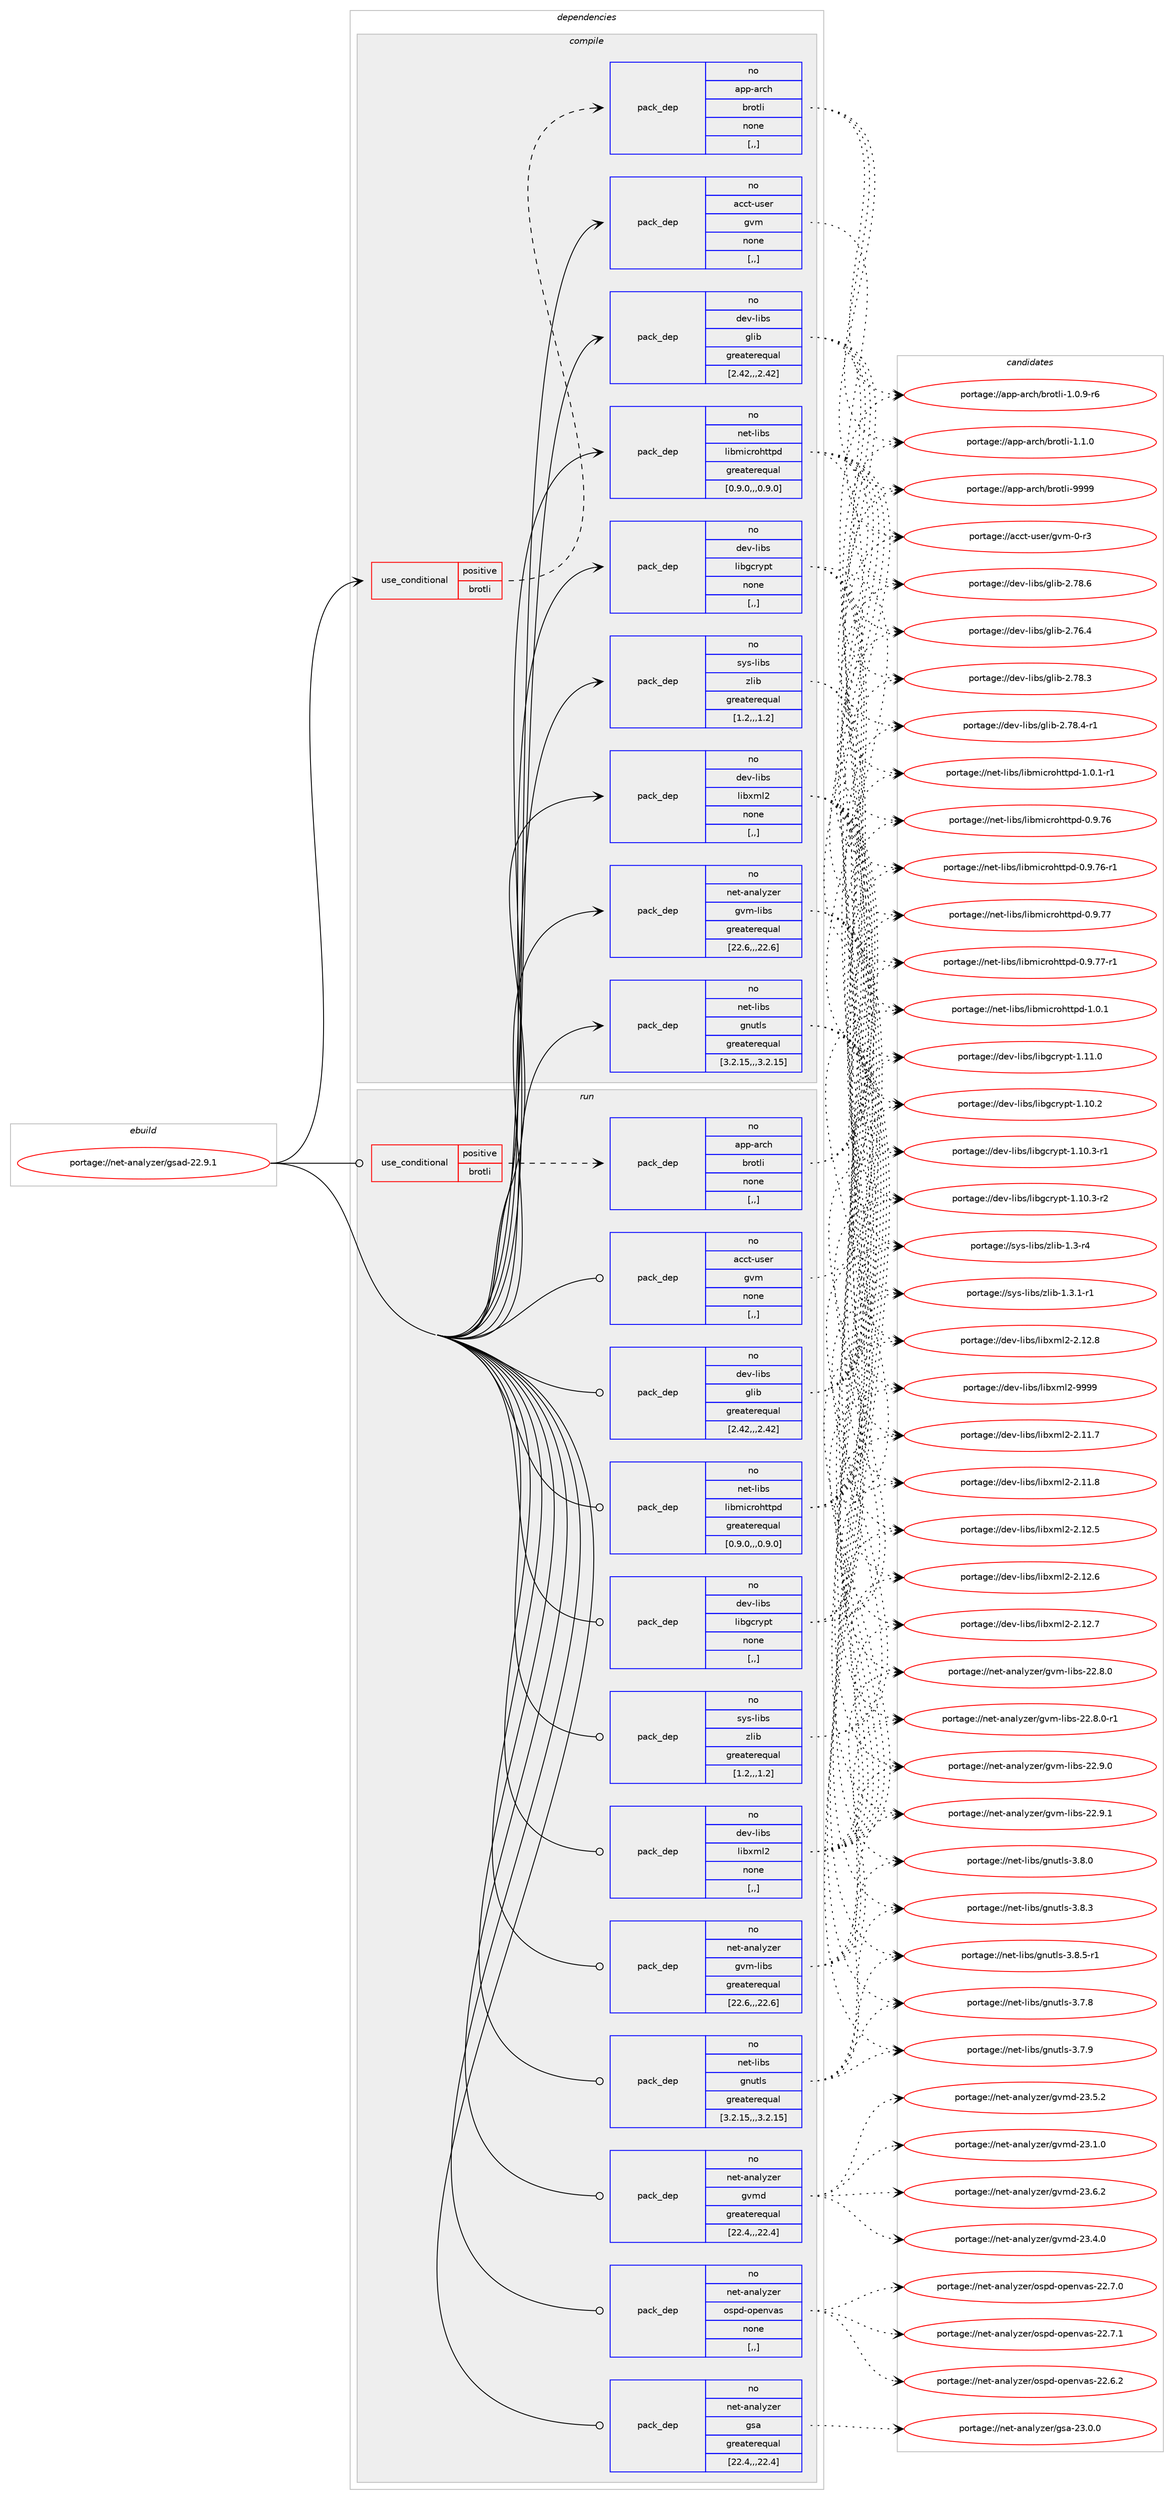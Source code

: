 digraph prolog {

# *************
# Graph options
# *************

newrank=true;
concentrate=true;
compound=true;
graph [rankdir=LR,fontname=Helvetica,fontsize=10,ranksep=1.5];#, ranksep=2.5, nodesep=0.2];
edge  [arrowhead=vee];
node  [fontname=Helvetica,fontsize=10];

# **********
# The ebuild
# **********

subgraph cluster_leftcol {
color=gray;
rank=same;
label=<<i>ebuild</i>>;
id [label="portage://net-analyzer/gsad-22.9.1", color=red, width=4, href="../net-analyzer/gsad-22.9.1.svg"];
}

# ****************
# The dependencies
# ****************

subgraph cluster_midcol {
color=gray;
label=<<i>dependencies</i>>;
subgraph cluster_compile {
fillcolor="#eeeeee";
style=filled;
label=<<i>compile</i>>;
subgraph cond84684 {
dependency329317 [label=<<TABLE BORDER="0" CELLBORDER="1" CELLSPACING="0" CELLPADDING="4"><TR><TD ROWSPAN="3" CELLPADDING="10">use_conditional</TD></TR><TR><TD>positive</TD></TR><TR><TD>brotli</TD></TR></TABLE>>, shape=none, color=red];
subgraph pack242137 {
dependency329318 [label=<<TABLE BORDER="0" CELLBORDER="1" CELLSPACING="0" CELLPADDING="4" WIDTH="220"><TR><TD ROWSPAN="6" CELLPADDING="30">pack_dep</TD></TR><TR><TD WIDTH="110">no</TD></TR><TR><TD>app-arch</TD></TR><TR><TD>brotli</TD></TR><TR><TD>none</TD></TR><TR><TD>[,,]</TD></TR></TABLE>>, shape=none, color=blue];
}
dependency329317:e -> dependency329318:w [weight=20,style="dashed",arrowhead="vee"];
}
id:e -> dependency329317:w [weight=20,style="solid",arrowhead="vee"];
subgraph pack242138 {
dependency329319 [label=<<TABLE BORDER="0" CELLBORDER="1" CELLSPACING="0" CELLPADDING="4" WIDTH="220"><TR><TD ROWSPAN="6" CELLPADDING="30">pack_dep</TD></TR><TR><TD WIDTH="110">no</TD></TR><TR><TD>acct-user</TD></TR><TR><TD>gvm</TD></TR><TR><TD>none</TD></TR><TR><TD>[,,]</TD></TR></TABLE>>, shape=none, color=blue];
}
id:e -> dependency329319:w [weight=20,style="solid",arrowhead="vee"];
subgraph pack242139 {
dependency329320 [label=<<TABLE BORDER="0" CELLBORDER="1" CELLSPACING="0" CELLPADDING="4" WIDTH="220"><TR><TD ROWSPAN="6" CELLPADDING="30">pack_dep</TD></TR><TR><TD WIDTH="110">no</TD></TR><TR><TD>dev-libs</TD></TR><TR><TD>glib</TD></TR><TR><TD>greaterequal</TD></TR><TR><TD>[2.42,,,2.42]</TD></TR></TABLE>>, shape=none, color=blue];
}
id:e -> dependency329320:w [weight=20,style="solid",arrowhead="vee"];
subgraph pack242140 {
dependency329321 [label=<<TABLE BORDER="0" CELLBORDER="1" CELLSPACING="0" CELLPADDING="4" WIDTH="220"><TR><TD ROWSPAN="6" CELLPADDING="30">pack_dep</TD></TR><TR><TD WIDTH="110">no</TD></TR><TR><TD>dev-libs</TD></TR><TR><TD>libgcrypt</TD></TR><TR><TD>none</TD></TR><TR><TD>[,,]</TD></TR></TABLE>>, shape=none, color=blue];
}
id:e -> dependency329321:w [weight=20,style="solid",arrowhead="vee"];
subgraph pack242141 {
dependency329322 [label=<<TABLE BORDER="0" CELLBORDER="1" CELLSPACING="0" CELLPADDING="4" WIDTH="220"><TR><TD ROWSPAN="6" CELLPADDING="30">pack_dep</TD></TR><TR><TD WIDTH="110">no</TD></TR><TR><TD>dev-libs</TD></TR><TR><TD>libxml2</TD></TR><TR><TD>none</TD></TR><TR><TD>[,,]</TD></TR></TABLE>>, shape=none, color=blue];
}
id:e -> dependency329322:w [weight=20,style="solid",arrowhead="vee"];
subgraph pack242142 {
dependency329323 [label=<<TABLE BORDER="0" CELLBORDER="1" CELLSPACING="0" CELLPADDING="4" WIDTH="220"><TR><TD ROWSPAN="6" CELLPADDING="30">pack_dep</TD></TR><TR><TD WIDTH="110">no</TD></TR><TR><TD>net-analyzer</TD></TR><TR><TD>gvm-libs</TD></TR><TR><TD>greaterequal</TD></TR><TR><TD>[22.6,,,22.6]</TD></TR></TABLE>>, shape=none, color=blue];
}
id:e -> dependency329323:w [weight=20,style="solid",arrowhead="vee"];
subgraph pack242143 {
dependency329324 [label=<<TABLE BORDER="0" CELLBORDER="1" CELLSPACING="0" CELLPADDING="4" WIDTH="220"><TR><TD ROWSPAN="6" CELLPADDING="30">pack_dep</TD></TR><TR><TD WIDTH="110">no</TD></TR><TR><TD>net-libs</TD></TR><TR><TD>gnutls</TD></TR><TR><TD>greaterequal</TD></TR><TR><TD>[3.2.15,,,3.2.15]</TD></TR></TABLE>>, shape=none, color=blue];
}
id:e -> dependency329324:w [weight=20,style="solid",arrowhead="vee"];
subgraph pack242144 {
dependency329325 [label=<<TABLE BORDER="0" CELLBORDER="1" CELLSPACING="0" CELLPADDING="4" WIDTH="220"><TR><TD ROWSPAN="6" CELLPADDING="30">pack_dep</TD></TR><TR><TD WIDTH="110">no</TD></TR><TR><TD>net-libs</TD></TR><TR><TD>libmicrohttpd</TD></TR><TR><TD>greaterequal</TD></TR><TR><TD>[0.9.0,,,0.9.0]</TD></TR></TABLE>>, shape=none, color=blue];
}
id:e -> dependency329325:w [weight=20,style="solid",arrowhead="vee"];
subgraph pack242145 {
dependency329326 [label=<<TABLE BORDER="0" CELLBORDER="1" CELLSPACING="0" CELLPADDING="4" WIDTH="220"><TR><TD ROWSPAN="6" CELLPADDING="30">pack_dep</TD></TR><TR><TD WIDTH="110">no</TD></TR><TR><TD>sys-libs</TD></TR><TR><TD>zlib</TD></TR><TR><TD>greaterequal</TD></TR><TR><TD>[1.2,,,1.2]</TD></TR></TABLE>>, shape=none, color=blue];
}
id:e -> dependency329326:w [weight=20,style="solid",arrowhead="vee"];
}
subgraph cluster_compileandrun {
fillcolor="#eeeeee";
style=filled;
label=<<i>compile and run</i>>;
}
subgraph cluster_run {
fillcolor="#eeeeee";
style=filled;
label=<<i>run</i>>;
subgraph cond84685 {
dependency329327 [label=<<TABLE BORDER="0" CELLBORDER="1" CELLSPACING="0" CELLPADDING="4"><TR><TD ROWSPAN="3" CELLPADDING="10">use_conditional</TD></TR><TR><TD>positive</TD></TR><TR><TD>brotli</TD></TR></TABLE>>, shape=none, color=red];
subgraph pack242146 {
dependency329328 [label=<<TABLE BORDER="0" CELLBORDER="1" CELLSPACING="0" CELLPADDING="4" WIDTH="220"><TR><TD ROWSPAN="6" CELLPADDING="30">pack_dep</TD></TR><TR><TD WIDTH="110">no</TD></TR><TR><TD>app-arch</TD></TR><TR><TD>brotli</TD></TR><TR><TD>none</TD></TR><TR><TD>[,,]</TD></TR></TABLE>>, shape=none, color=blue];
}
dependency329327:e -> dependency329328:w [weight=20,style="dashed",arrowhead="vee"];
}
id:e -> dependency329327:w [weight=20,style="solid",arrowhead="odot"];
subgraph pack242147 {
dependency329329 [label=<<TABLE BORDER="0" CELLBORDER="1" CELLSPACING="0" CELLPADDING="4" WIDTH="220"><TR><TD ROWSPAN="6" CELLPADDING="30">pack_dep</TD></TR><TR><TD WIDTH="110">no</TD></TR><TR><TD>acct-user</TD></TR><TR><TD>gvm</TD></TR><TR><TD>none</TD></TR><TR><TD>[,,]</TD></TR></TABLE>>, shape=none, color=blue];
}
id:e -> dependency329329:w [weight=20,style="solid",arrowhead="odot"];
subgraph pack242148 {
dependency329330 [label=<<TABLE BORDER="0" CELLBORDER="1" CELLSPACING="0" CELLPADDING="4" WIDTH="220"><TR><TD ROWSPAN="6" CELLPADDING="30">pack_dep</TD></TR><TR><TD WIDTH="110">no</TD></TR><TR><TD>dev-libs</TD></TR><TR><TD>glib</TD></TR><TR><TD>greaterequal</TD></TR><TR><TD>[2.42,,,2.42]</TD></TR></TABLE>>, shape=none, color=blue];
}
id:e -> dependency329330:w [weight=20,style="solid",arrowhead="odot"];
subgraph pack242149 {
dependency329331 [label=<<TABLE BORDER="0" CELLBORDER="1" CELLSPACING="0" CELLPADDING="4" WIDTH="220"><TR><TD ROWSPAN="6" CELLPADDING="30">pack_dep</TD></TR><TR><TD WIDTH="110">no</TD></TR><TR><TD>dev-libs</TD></TR><TR><TD>libgcrypt</TD></TR><TR><TD>none</TD></TR><TR><TD>[,,]</TD></TR></TABLE>>, shape=none, color=blue];
}
id:e -> dependency329331:w [weight=20,style="solid",arrowhead="odot"];
subgraph pack242150 {
dependency329332 [label=<<TABLE BORDER="0" CELLBORDER="1" CELLSPACING="0" CELLPADDING="4" WIDTH="220"><TR><TD ROWSPAN="6" CELLPADDING="30">pack_dep</TD></TR><TR><TD WIDTH="110">no</TD></TR><TR><TD>dev-libs</TD></TR><TR><TD>libxml2</TD></TR><TR><TD>none</TD></TR><TR><TD>[,,]</TD></TR></TABLE>>, shape=none, color=blue];
}
id:e -> dependency329332:w [weight=20,style="solid",arrowhead="odot"];
subgraph pack242151 {
dependency329333 [label=<<TABLE BORDER="0" CELLBORDER="1" CELLSPACING="0" CELLPADDING="4" WIDTH="220"><TR><TD ROWSPAN="6" CELLPADDING="30">pack_dep</TD></TR><TR><TD WIDTH="110">no</TD></TR><TR><TD>net-analyzer</TD></TR><TR><TD>gsa</TD></TR><TR><TD>greaterequal</TD></TR><TR><TD>[22.4,,,22.4]</TD></TR></TABLE>>, shape=none, color=blue];
}
id:e -> dependency329333:w [weight=20,style="solid",arrowhead="odot"];
subgraph pack242152 {
dependency329334 [label=<<TABLE BORDER="0" CELLBORDER="1" CELLSPACING="0" CELLPADDING="4" WIDTH="220"><TR><TD ROWSPAN="6" CELLPADDING="30">pack_dep</TD></TR><TR><TD WIDTH="110">no</TD></TR><TR><TD>net-analyzer</TD></TR><TR><TD>gvm-libs</TD></TR><TR><TD>greaterequal</TD></TR><TR><TD>[22.6,,,22.6]</TD></TR></TABLE>>, shape=none, color=blue];
}
id:e -> dependency329334:w [weight=20,style="solid",arrowhead="odot"];
subgraph pack242153 {
dependency329335 [label=<<TABLE BORDER="0" CELLBORDER="1" CELLSPACING="0" CELLPADDING="4" WIDTH="220"><TR><TD ROWSPAN="6" CELLPADDING="30">pack_dep</TD></TR><TR><TD WIDTH="110">no</TD></TR><TR><TD>net-analyzer</TD></TR><TR><TD>gvmd</TD></TR><TR><TD>greaterequal</TD></TR><TR><TD>[22.4,,,22.4]</TD></TR></TABLE>>, shape=none, color=blue];
}
id:e -> dependency329335:w [weight=20,style="solid",arrowhead="odot"];
subgraph pack242154 {
dependency329336 [label=<<TABLE BORDER="0" CELLBORDER="1" CELLSPACING="0" CELLPADDING="4" WIDTH="220"><TR><TD ROWSPAN="6" CELLPADDING="30">pack_dep</TD></TR><TR><TD WIDTH="110">no</TD></TR><TR><TD>net-analyzer</TD></TR><TR><TD>ospd-openvas</TD></TR><TR><TD>none</TD></TR><TR><TD>[,,]</TD></TR></TABLE>>, shape=none, color=blue];
}
id:e -> dependency329336:w [weight=20,style="solid",arrowhead="odot"];
subgraph pack242155 {
dependency329337 [label=<<TABLE BORDER="0" CELLBORDER="1" CELLSPACING="0" CELLPADDING="4" WIDTH="220"><TR><TD ROWSPAN="6" CELLPADDING="30">pack_dep</TD></TR><TR><TD WIDTH="110">no</TD></TR><TR><TD>net-libs</TD></TR><TR><TD>gnutls</TD></TR><TR><TD>greaterequal</TD></TR><TR><TD>[3.2.15,,,3.2.15]</TD></TR></TABLE>>, shape=none, color=blue];
}
id:e -> dependency329337:w [weight=20,style="solid",arrowhead="odot"];
subgraph pack242156 {
dependency329338 [label=<<TABLE BORDER="0" CELLBORDER="1" CELLSPACING="0" CELLPADDING="4" WIDTH="220"><TR><TD ROWSPAN="6" CELLPADDING="30">pack_dep</TD></TR><TR><TD WIDTH="110">no</TD></TR><TR><TD>net-libs</TD></TR><TR><TD>libmicrohttpd</TD></TR><TR><TD>greaterequal</TD></TR><TR><TD>[0.9.0,,,0.9.0]</TD></TR></TABLE>>, shape=none, color=blue];
}
id:e -> dependency329338:w [weight=20,style="solid",arrowhead="odot"];
subgraph pack242157 {
dependency329339 [label=<<TABLE BORDER="0" CELLBORDER="1" CELLSPACING="0" CELLPADDING="4" WIDTH="220"><TR><TD ROWSPAN="6" CELLPADDING="30">pack_dep</TD></TR><TR><TD WIDTH="110">no</TD></TR><TR><TD>sys-libs</TD></TR><TR><TD>zlib</TD></TR><TR><TD>greaterequal</TD></TR><TR><TD>[1.2,,,1.2]</TD></TR></TABLE>>, shape=none, color=blue];
}
id:e -> dependency329339:w [weight=20,style="solid",arrowhead="odot"];
}
}

# **************
# The candidates
# **************

subgraph cluster_choices {
rank=same;
color=gray;
label=<<i>candidates</i>>;

subgraph choice242137 {
color=black;
nodesep=1;
choice9711211245971149910447981141111161081054549464846574511454 [label="portage://app-arch/brotli-1.0.9-r6", color=red, width=4,href="../app-arch/brotli-1.0.9-r6.svg"];
choice971121124597114991044798114111116108105454946494648 [label="portage://app-arch/brotli-1.1.0", color=red, width=4,href="../app-arch/brotli-1.1.0.svg"];
choice9711211245971149910447981141111161081054557575757 [label="portage://app-arch/brotli-9999", color=red, width=4,href="../app-arch/brotli-9999.svg"];
dependency329318:e -> choice9711211245971149910447981141111161081054549464846574511454:w [style=dotted,weight="100"];
dependency329318:e -> choice971121124597114991044798114111116108105454946494648:w [style=dotted,weight="100"];
dependency329318:e -> choice9711211245971149910447981141111161081054557575757:w [style=dotted,weight="100"];
}
subgraph choice242138 {
color=black;
nodesep=1;
choice979999116451171151011144710311810945484511451 [label="portage://acct-user/gvm-0-r3", color=red, width=4,href="../acct-user/gvm-0-r3.svg"];
dependency329319:e -> choice979999116451171151011144710311810945484511451:w [style=dotted,weight="100"];
}
subgraph choice242139 {
color=black;
nodesep=1;
choice1001011184510810598115471031081059845504655544652 [label="portage://dev-libs/glib-2.76.4", color=red, width=4,href="../dev-libs/glib-2.76.4.svg"];
choice1001011184510810598115471031081059845504655564651 [label="portage://dev-libs/glib-2.78.3", color=red, width=4,href="../dev-libs/glib-2.78.3.svg"];
choice10010111845108105981154710310810598455046555646524511449 [label="portage://dev-libs/glib-2.78.4-r1", color=red, width=4,href="../dev-libs/glib-2.78.4-r1.svg"];
choice1001011184510810598115471031081059845504655564654 [label="portage://dev-libs/glib-2.78.6", color=red, width=4,href="../dev-libs/glib-2.78.6.svg"];
dependency329320:e -> choice1001011184510810598115471031081059845504655544652:w [style=dotted,weight="100"];
dependency329320:e -> choice1001011184510810598115471031081059845504655564651:w [style=dotted,weight="100"];
dependency329320:e -> choice10010111845108105981154710310810598455046555646524511449:w [style=dotted,weight="100"];
dependency329320:e -> choice1001011184510810598115471031081059845504655564654:w [style=dotted,weight="100"];
}
subgraph choice242140 {
color=black;
nodesep=1;
choice100101118451081059811547108105981039911412111211645494649484650 [label="portage://dev-libs/libgcrypt-1.10.2", color=red, width=4,href="../dev-libs/libgcrypt-1.10.2.svg"];
choice1001011184510810598115471081059810399114121112116454946494846514511449 [label="portage://dev-libs/libgcrypt-1.10.3-r1", color=red, width=4,href="../dev-libs/libgcrypt-1.10.3-r1.svg"];
choice1001011184510810598115471081059810399114121112116454946494846514511450 [label="portage://dev-libs/libgcrypt-1.10.3-r2", color=red, width=4,href="../dev-libs/libgcrypt-1.10.3-r2.svg"];
choice100101118451081059811547108105981039911412111211645494649494648 [label="portage://dev-libs/libgcrypt-1.11.0", color=red, width=4,href="../dev-libs/libgcrypt-1.11.0.svg"];
dependency329321:e -> choice100101118451081059811547108105981039911412111211645494649484650:w [style=dotted,weight="100"];
dependency329321:e -> choice1001011184510810598115471081059810399114121112116454946494846514511449:w [style=dotted,weight="100"];
dependency329321:e -> choice1001011184510810598115471081059810399114121112116454946494846514511450:w [style=dotted,weight="100"];
dependency329321:e -> choice100101118451081059811547108105981039911412111211645494649494648:w [style=dotted,weight="100"];
}
subgraph choice242141 {
color=black;
nodesep=1;
choice100101118451081059811547108105981201091085045504649494655 [label="portage://dev-libs/libxml2-2.11.7", color=red, width=4,href="../dev-libs/libxml2-2.11.7.svg"];
choice100101118451081059811547108105981201091085045504649494656 [label="portage://dev-libs/libxml2-2.11.8", color=red, width=4,href="../dev-libs/libxml2-2.11.8.svg"];
choice100101118451081059811547108105981201091085045504649504653 [label="portage://dev-libs/libxml2-2.12.5", color=red, width=4,href="../dev-libs/libxml2-2.12.5.svg"];
choice100101118451081059811547108105981201091085045504649504654 [label="portage://dev-libs/libxml2-2.12.6", color=red, width=4,href="../dev-libs/libxml2-2.12.6.svg"];
choice100101118451081059811547108105981201091085045504649504655 [label="portage://dev-libs/libxml2-2.12.7", color=red, width=4,href="../dev-libs/libxml2-2.12.7.svg"];
choice100101118451081059811547108105981201091085045504649504656 [label="portage://dev-libs/libxml2-2.12.8", color=red, width=4,href="../dev-libs/libxml2-2.12.8.svg"];
choice10010111845108105981154710810598120109108504557575757 [label="portage://dev-libs/libxml2-9999", color=red, width=4,href="../dev-libs/libxml2-9999.svg"];
dependency329322:e -> choice100101118451081059811547108105981201091085045504649494655:w [style=dotted,weight="100"];
dependency329322:e -> choice100101118451081059811547108105981201091085045504649494656:w [style=dotted,weight="100"];
dependency329322:e -> choice100101118451081059811547108105981201091085045504649504653:w [style=dotted,weight="100"];
dependency329322:e -> choice100101118451081059811547108105981201091085045504649504654:w [style=dotted,weight="100"];
dependency329322:e -> choice100101118451081059811547108105981201091085045504649504655:w [style=dotted,weight="100"];
dependency329322:e -> choice100101118451081059811547108105981201091085045504649504656:w [style=dotted,weight="100"];
dependency329322:e -> choice10010111845108105981154710810598120109108504557575757:w [style=dotted,weight="100"];
}
subgraph choice242142 {
color=black;
nodesep=1;
choice11010111645971109710812112210111447103118109451081059811545505046564648 [label="portage://net-analyzer/gvm-libs-22.8.0", color=red, width=4,href="../net-analyzer/gvm-libs-22.8.0.svg"];
choice110101116459711097108121122101114471031181094510810598115455050465646484511449 [label="portage://net-analyzer/gvm-libs-22.8.0-r1", color=red, width=4,href="../net-analyzer/gvm-libs-22.8.0-r1.svg"];
choice11010111645971109710812112210111447103118109451081059811545505046574648 [label="portage://net-analyzer/gvm-libs-22.9.0", color=red, width=4,href="../net-analyzer/gvm-libs-22.9.0.svg"];
choice11010111645971109710812112210111447103118109451081059811545505046574649 [label="portage://net-analyzer/gvm-libs-22.9.1", color=red, width=4,href="../net-analyzer/gvm-libs-22.9.1.svg"];
dependency329323:e -> choice11010111645971109710812112210111447103118109451081059811545505046564648:w [style=dotted,weight="100"];
dependency329323:e -> choice110101116459711097108121122101114471031181094510810598115455050465646484511449:w [style=dotted,weight="100"];
dependency329323:e -> choice11010111645971109710812112210111447103118109451081059811545505046574648:w [style=dotted,weight="100"];
dependency329323:e -> choice11010111645971109710812112210111447103118109451081059811545505046574649:w [style=dotted,weight="100"];
}
subgraph choice242143 {
color=black;
nodesep=1;
choice110101116451081059811547103110117116108115455146554656 [label="portage://net-libs/gnutls-3.7.8", color=red, width=4,href="../net-libs/gnutls-3.7.8.svg"];
choice110101116451081059811547103110117116108115455146554657 [label="portage://net-libs/gnutls-3.7.9", color=red, width=4,href="../net-libs/gnutls-3.7.9.svg"];
choice110101116451081059811547103110117116108115455146564648 [label="portage://net-libs/gnutls-3.8.0", color=red, width=4,href="../net-libs/gnutls-3.8.0.svg"];
choice110101116451081059811547103110117116108115455146564651 [label="portage://net-libs/gnutls-3.8.3", color=red, width=4,href="../net-libs/gnutls-3.8.3.svg"];
choice1101011164510810598115471031101171161081154551465646534511449 [label="portage://net-libs/gnutls-3.8.5-r1", color=red, width=4,href="../net-libs/gnutls-3.8.5-r1.svg"];
dependency329324:e -> choice110101116451081059811547103110117116108115455146554656:w [style=dotted,weight="100"];
dependency329324:e -> choice110101116451081059811547103110117116108115455146554657:w [style=dotted,weight="100"];
dependency329324:e -> choice110101116451081059811547103110117116108115455146564648:w [style=dotted,weight="100"];
dependency329324:e -> choice110101116451081059811547103110117116108115455146564651:w [style=dotted,weight="100"];
dependency329324:e -> choice1101011164510810598115471031101171161081154551465646534511449:w [style=dotted,weight="100"];
}
subgraph choice242144 {
color=black;
nodesep=1;
choice110101116451081059811547108105981091059911411110411611611210045484657465554 [label="portage://net-libs/libmicrohttpd-0.9.76", color=red, width=4,href="../net-libs/libmicrohttpd-0.9.76.svg"];
choice1101011164510810598115471081059810910599114111104116116112100454846574655544511449 [label="portage://net-libs/libmicrohttpd-0.9.76-r1", color=red, width=4,href="../net-libs/libmicrohttpd-0.9.76-r1.svg"];
choice110101116451081059811547108105981091059911411110411611611210045484657465555 [label="portage://net-libs/libmicrohttpd-0.9.77", color=red, width=4,href="../net-libs/libmicrohttpd-0.9.77.svg"];
choice1101011164510810598115471081059810910599114111104116116112100454846574655554511449 [label="portage://net-libs/libmicrohttpd-0.9.77-r1", color=red, width=4,href="../net-libs/libmicrohttpd-0.9.77-r1.svg"];
choice1101011164510810598115471081059810910599114111104116116112100454946484649 [label="portage://net-libs/libmicrohttpd-1.0.1", color=red, width=4,href="../net-libs/libmicrohttpd-1.0.1.svg"];
choice11010111645108105981154710810598109105991141111041161161121004549464846494511449 [label="portage://net-libs/libmicrohttpd-1.0.1-r1", color=red, width=4,href="../net-libs/libmicrohttpd-1.0.1-r1.svg"];
dependency329325:e -> choice110101116451081059811547108105981091059911411110411611611210045484657465554:w [style=dotted,weight="100"];
dependency329325:e -> choice1101011164510810598115471081059810910599114111104116116112100454846574655544511449:w [style=dotted,weight="100"];
dependency329325:e -> choice110101116451081059811547108105981091059911411110411611611210045484657465555:w [style=dotted,weight="100"];
dependency329325:e -> choice1101011164510810598115471081059810910599114111104116116112100454846574655554511449:w [style=dotted,weight="100"];
dependency329325:e -> choice1101011164510810598115471081059810910599114111104116116112100454946484649:w [style=dotted,weight="100"];
dependency329325:e -> choice11010111645108105981154710810598109105991141111041161161121004549464846494511449:w [style=dotted,weight="100"];
}
subgraph choice242145 {
color=black;
nodesep=1;
choice11512111545108105981154712210810598454946514511452 [label="portage://sys-libs/zlib-1.3-r4", color=red, width=4,href="../sys-libs/zlib-1.3-r4.svg"];
choice115121115451081059811547122108105984549465146494511449 [label="portage://sys-libs/zlib-1.3.1-r1", color=red, width=4,href="../sys-libs/zlib-1.3.1-r1.svg"];
dependency329326:e -> choice11512111545108105981154712210810598454946514511452:w [style=dotted,weight="100"];
dependency329326:e -> choice115121115451081059811547122108105984549465146494511449:w [style=dotted,weight="100"];
}
subgraph choice242146 {
color=black;
nodesep=1;
choice9711211245971149910447981141111161081054549464846574511454 [label="portage://app-arch/brotli-1.0.9-r6", color=red, width=4,href="../app-arch/brotli-1.0.9-r6.svg"];
choice971121124597114991044798114111116108105454946494648 [label="portage://app-arch/brotli-1.1.0", color=red, width=4,href="../app-arch/brotli-1.1.0.svg"];
choice9711211245971149910447981141111161081054557575757 [label="portage://app-arch/brotli-9999", color=red, width=4,href="../app-arch/brotli-9999.svg"];
dependency329328:e -> choice9711211245971149910447981141111161081054549464846574511454:w [style=dotted,weight="100"];
dependency329328:e -> choice971121124597114991044798114111116108105454946494648:w [style=dotted,weight="100"];
dependency329328:e -> choice9711211245971149910447981141111161081054557575757:w [style=dotted,weight="100"];
}
subgraph choice242147 {
color=black;
nodesep=1;
choice979999116451171151011144710311810945484511451 [label="portage://acct-user/gvm-0-r3", color=red, width=4,href="../acct-user/gvm-0-r3.svg"];
dependency329329:e -> choice979999116451171151011144710311810945484511451:w [style=dotted,weight="100"];
}
subgraph choice242148 {
color=black;
nodesep=1;
choice1001011184510810598115471031081059845504655544652 [label="portage://dev-libs/glib-2.76.4", color=red, width=4,href="../dev-libs/glib-2.76.4.svg"];
choice1001011184510810598115471031081059845504655564651 [label="portage://dev-libs/glib-2.78.3", color=red, width=4,href="../dev-libs/glib-2.78.3.svg"];
choice10010111845108105981154710310810598455046555646524511449 [label="portage://dev-libs/glib-2.78.4-r1", color=red, width=4,href="../dev-libs/glib-2.78.4-r1.svg"];
choice1001011184510810598115471031081059845504655564654 [label="portage://dev-libs/glib-2.78.6", color=red, width=4,href="../dev-libs/glib-2.78.6.svg"];
dependency329330:e -> choice1001011184510810598115471031081059845504655544652:w [style=dotted,weight="100"];
dependency329330:e -> choice1001011184510810598115471031081059845504655564651:w [style=dotted,weight="100"];
dependency329330:e -> choice10010111845108105981154710310810598455046555646524511449:w [style=dotted,weight="100"];
dependency329330:e -> choice1001011184510810598115471031081059845504655564654:w [style=dotted,weight="100"];
}
subgraph choice242149 {
color=black;
nodesep=1;
choice100101118451081059811547108105981039911412111211645494649484650 [label="portage://dev-libs/libgcrypt-1.10.2", color=red, width=4,href="../dev-libs/libgcrypt-1.10.2.svg"];
choice1001011184510810598115471081059810399114121112116454946494846514511449 [label="portage://dev-libs/libgcrypt-1.10.3-r1", color=red, width=4,href="../dev-libs/libgcrypt-1.10.3-r1.svg"];
choice1001011184510810598115471081059810399114121112116454946494846514511450 [label="portage://dev-libs/libgcrypt-1.10.3-r2", color=red, width=4,href="../dev-libs/libgcrypt-1.10.3-r2.svg"];
choice100101118451081059811547108105981039911412111211645494649494648 [label="portage://dev-libs/libgcrypt-1.11.0", color=red, width=4,href="../dev-libs/libgcrypt-1.11.0.svg"];
dependency329331:e -> choice100101118451081059811547108105981039911412111211645494649484650:w [style=dotted,weight="100"];
dependency329331:e -> choice1001011184510810598115471081059810399114121112116454946494846514511449:w [style=dotted,weight="100"];
dependency329331:e -> choice1001011184510810598115471081059810399114121112116454946494846514511450:w [style=dotted,weight="100"];
dependency329331:e -> choice100101118451081059811547108105981039911412111211645494649494648:w [style=dotted,weight="100"];
}
subgraph choice242150 {
color=black;
nodesep=1;
choice100101118451081059811547108105981201091085045504649494655 [label="portage://dev-libs/libxml2-2.11.7", color=red, width=4,href="../dev-libs/libxml2-2.11.7.svg"];
choice100101118451081059811547108105981201091085045504649494656 [label="portage://dev-libs/libxml2-2.11.8", color=red, width=4,href="../dev-libs/libxml2-2.11.8.svg"];
choice100101118451081059811547108105981201091085045504649504653 [label="portage://dev-libs/libxml2-2.12.5", color=red, width=4,href="../dev-libs/libxml2-2.12.5.svg"];
choice100101118451081059811547108105981201091085045504649504654 [label="portage://dev-libs/libxml2-2.12.6", color=red, width=4,href="../dev-libs/libxml2-2.12.6.svg"];
choice100101118451081059811547108105981201091085045504649504655 [label="portage://dev-libs/libxml2-2.12.7", color=red, width=4,href="../dev-libs/libxml2-2.12.7.svg"];
choice100101118451081059811547108105981201091085045504649504656 [label="portage://dev-libs/libxml2-2.12.8", color=red, width=4,href="../dev-libs/libxml2-2.12.8.svg"];
choice10010111845108105981154710810598120109108504557575757 [label="portage://dev-libs/libxml2-9999", color=red, width=4,href="../dev-libs/libxml2-9999.svg"];
dependency329332:e -> choice100101118451081059811547108105981201091085045504649494655:w [style=dotted,weight="100"];
dependency329332:e -> choice100101118451081059811547108105981201091085045504649494656:w [style=dotted,weight="100"];
dependency329332:e -> choice100101118451081059811547108105981201091085045504649504653:w [style=dotted,weight="100"];
dependency329332:e -> choice100101118451081059811547108105981201091085045504649504654:w [style=dotted,weight="100"];
dependency329332:e -> choice100101118451081059811547108105981201091085045504649504655:w [style=dotted,weight="100"];
dependency329332:e -> choice100101118451081059811547108105981201091085045504649504656:w [style=dotted,weight="100"];
dependency329332:e -> choice10010111845108105981154710810598120109108504557575757:w [style=dotted,weight="100"];
}
subgraph choice242151 {
color=black;
nodesep=1;
choice110101116459711097108121122101114471031159745505146484648 [label="portage://net-analyzer/gsa-23.0.0", color=red, width=4,href="../net-analyzer/gsa-23.0.0.svg"];
dependency329333:e -> choice110101116459711097108121122101114471031159745505146484648:w [style=dotted,weight="100"];
}
subgraph choice242152 {
color=black;
nodesep=1;
choice11010111645971109710812112210111447103118109451081059811545505046564648 [label="portage://net-analyzer/gvm-libs-22.8.0", color=red, width=4,href="../net-analyzer/gvm-libs-22.8.0.svg"];
choice110101116459711097108121122101114471031181094510810598115455050465646484511449 [label="portage://net-analyzer/gvm-libs-22.8.0-r1", color=red, width=4,href="../net-analyzer/gvm-libs-22.8.0-r1.svg"];
choice11010111645971109710812112210111447103118109451081059811545505046574648 [label="portage://net-analyzer/gvm-libs-22.9.0", color=red, width=4,href="../net-analyzer/gvm-libs-22.9.0.svg"];
choice11010111645971109710812112210111447103118109451081059811545505046574649 [label="portage://net-analyzer/gvm-libs-22.9.1", color=red, width=4,href="../net-analyzer/gvm-libs-22.9.1.svg"];
dependency329334:e -> choice11010111645971109710812112210111447103118109451081059811545505046564648:w [style=dotted,weight="100"];
dependency329334:e -> choice110101116459711097108121122101114471031181094510810598115455050465646484511449:w [style=dotted,weight="100"];
dependency329334:e -> choice11010111645971109710812112210111447103118109451081059811545505046574648:w [style=dotted,weight="100"];
dependency329334:e -> choice11010111645971109710812112210111447103118109451081059811545505046574649:w [style=dotted,weight="100"];
}
subgraph choice242153 {
color=black;
nodesep=1;
choice1101011164597110971081211221011144710311810910045505146494648 [label="portage://net-analyzer/gvmd-23.1.0", color=red, width=4,href="../net-analyzer/gvmd-23.1.0.svg"];
choice1101011164597110971081211221011144710311810910045505146524648 [label="portage://net-analyzer/gvmd-23.4.0", color=red, width=4,href="../net-analyzer/gvmd-23.4.0.svg"];
choice1101011164597110971081211221011144710311810910045505146534650 [label="portage://net-analyzer/gvmd-23.5.2", color=red, width=4,href="../net-analyzer/gvmd-23.5.2.svg"];
choice1101011164597110971081211221011144710311810910045505146544650 [label="portage://net-analyzer/gvmd-23.6.2", color=red, width=4,href="../net-analyzer/gvmd-23.6.2.svg"];
dependency329335:e -> choice1101011164597110971081211221011144710311810910045505146494648:w [style=dotted,weight="100"];
dependency329335:e -> choice1101011164597110971081211221011144710311810910045505146524648:w [style=dotted,weight="100"];
dependency329335:e -> choice1101011164597110971081211221011144710311810910045505146534650:w [style=dotted,weight="100"];
dependency329335:e -> choice1101011164597110971081211221011144710311810910045505146544650:w [style=dotted,weight="100"];
}
subgraph choice242154 {
color=black;
nodesep=1;
choice11010111645971109710812112210111447111115112100451111121011101189711545505046544650 [label="portage://net-analyzer/ospd-openvas-22.6.2", color=red, width=4,href="../net-analyzer/ospd-openvas-22.6.2.svg"];
choice11010111645971109710812112210111447111115112100451111121011101189711545505046554648 [label="portage://net-analyzer/ospd-openvas-22.7.0", color=red, width=4,href="../net-analyzer/ospd-openvas-22.7.0.svg"];
choice11010111645971109710812112210111447111115112100451111121011101189711545505046554649 [label="portage://net-analyzer/ospd-openvas-22.7.1", color=red, width=4,href="../net-analyzer/ospd-openvas-22.7.1.svg"];
dependency329336:e -> choice11010111645971109710812112210111447111115112100451111121011101189711545505046544650:w [style=dotted,weight="100"];
dependency329336:e -> choice11010111645971109710812112210111447111115112100451111121011101189711545505046554648:w [style=dotted,weight="100"];
dependency329336:e -> choice11010111645971109710812112210111447111115112100451111121011101189711545505046554649:w [style=dotted,weight="100"];
}
subgraph choice242155 {
color=black;
nodesep=1;
choice110101116451081059811547103110117116108115455146554656 [label="portage://net-libs/gnutls-3.7.8", color=red, width=4,href="../net-libs/gnutls-3.7.8.svg"];
choice110101116451081059811547103110117116108115455146554657 [label="portage://net-libs/gnutls-3.7.9", color=red, width=4,href="../net-libs/gnutls-3.7.9.svg"];
choice110101116451081059811547103110117116108115455146564648 [label="portage://net-libs/gnutls-3.8.0", color=red, width=4,href="../net-libs/gnutls-3.8.0.svg"];
choice110101116451081059811547103110117116108115455146564651 [label="portage://net-libs/gnutls-3.8.3", color=red, width=4,href="../net-libs/gnutls-3.8.3.svg"];
choice1101011164510810598115471031101171161081154551465646534511449 [label="portage://net-libs/gnutls-3.8.5-r1", color=red, width=4,href="../net-libs/gnutls-3.8.5-r1.svg"];
dependency329337:e -> choice110101116451081059811547103110117116108115455146554656:w [style=dotted,weight="100"];
dependency329337:e -> choice110101116451081059811547103110117116108115455146554657:w [style=dotted,weight="100"];
dependency329337:e -> choice110101116451081059811547103110117116108115455146564648:w [style=dotted,weight="100"];
dependency329337:e -> choice110101116451081059811547103110117116108115455146564651:w [style=dotted,weight="100"];
dependency329337:e -> choice1101011164510810598115471031101171161081154551465646534511449:w [style=dotted,weight="100"];
}
subgraph choice242156 {
color=black;
nodesep=1;
choice110101116451081059811547108105981091059911411110411611611210045484657465554 [label="portage://net-libs/libmicrohttpd-0.9.76", color=red, width=4,href="../net-libs/libmicrohttpd-0.9.76.svg"];
choice1101011164510810598115471081059810910599114111104116116112100454846574655544511449 [label="portage://net-libs/libmicrohttpd-0.9.76-r1", color=red, width=4,href="../net-libs/libmicrohttpd-0.9.76-r1.svg"];
choice110101116451081059811547108105981091059911411110411611611210045484657465555 [label="portage://net-libs/libmicrohttpd-0.9.77", color=red, width=4,href="../net-libs/libmicrohttpd-0.9.77.svg"];
choice1101011164510810598115471081059810910599114111104116116112100454846574655554511449 [label="portage://net-libs/libmicrohttpd-0.9.77-r1", color=red, width=4,href="../net-libs/libmicrohttpd-0.9.77-r1.svg"];
choice1101011164510810598115471081059810910599114111104116116112100454946484649 [label="portage://net-libs/libmicrohttpd-1.0.1", color=red, width=4,href="../net-libs/libmicrohttpd-1.0.1.svg"];
choice11010111645108105981154710810598109105991141111041161161121004549464846494511449 [label="portage://net-libs/libmicrohttpd-1.0.1-r1", color=red, width=4,href="../net-libs/libmicrohttpd-1.0.1-r1.svg"];
dependency329338:e -> choice110101116451081059811547108105981091059911411110411611611210045484657465554:w [style=dotted,weight="100"];
dependency329338:e -> choice1101011164510810598115471081059810910599114111104116116112100454846574655544511449:w [style=dotted,weight="100"];
dependency329338:e -> choice110101116451081059811547108105981091059911411110411611611210045484657465555:w [style=dotted,weight="100"];
dependency329338:e -> choice1101011164510810598115471081059810910599114111104116116112100454846574655554511449:w [style=dotted,weight="100"];
dependency329338:e -> choice1101011164510810598115471081059810910599114111104116116112100454946484649:w [style=dotted,weight="100"];
dependency329338:e -> choice11010111645108105981154710810598109105991141111041161161121004549464846494511449:w [style=dotted,weight="100"];
}
subgraph choice242157 {
color=black;
nodesep=1;
choice11512111545108105981154712210810598454946514511452 [label="portage://sys-libs/zlib-1.3-r4", color=red, width=4,href="../sys-libs/zlib-1.3-r4.svg"];
choice115121115451081059811547122108105984549465146494511449 [label="portage://sys-libs/zlib-1.3.1-r1", color=red, width=4,href="../sys-libs/zlib-1.3.1-r1.svg"];
dependency329339:e -> choice11512111545108105981154712210810598454946514511452:w [style=dotted,weight="100"];
dependency329339:e -> choice115121115451081059811547122108105984549465146494511449:w [style=dotted,weight="100"];
}
}

}
